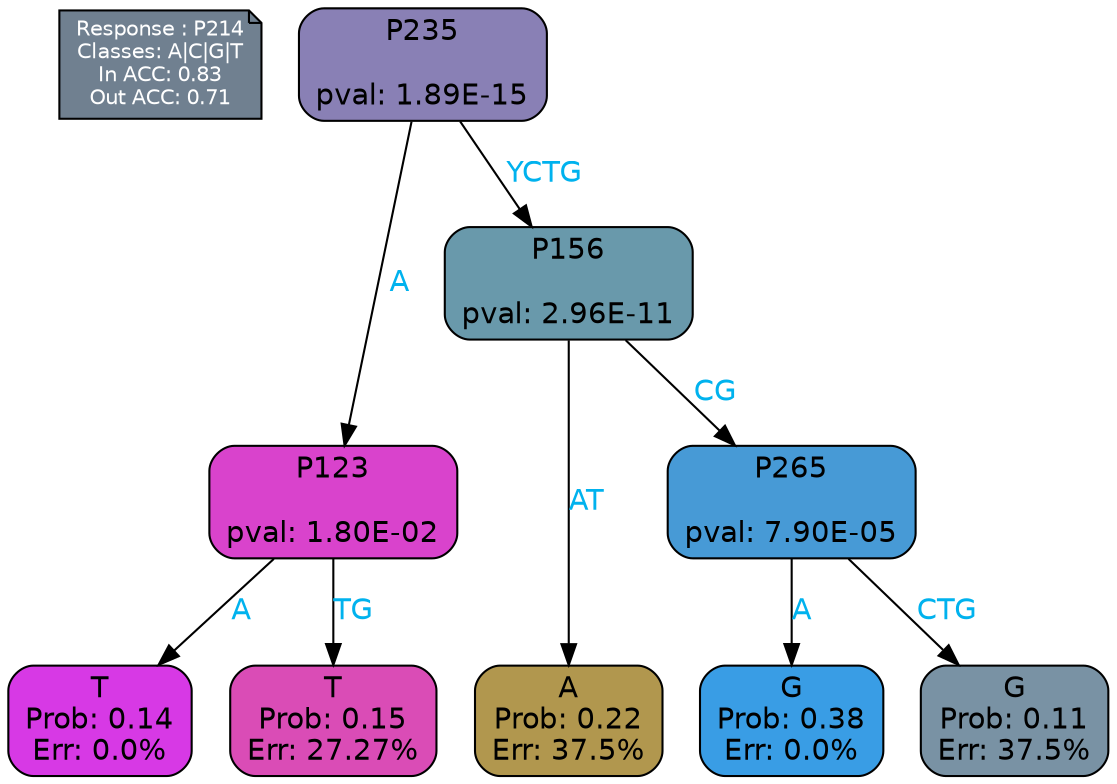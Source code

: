 digraph Tree {
node [shape=box, style="filled, rounded", color="black", fontname=helvetica] ;
graph [ranksep=equally, splines=polylines, bgcolor=transparent, dpi=600] ;
edge [fontname=helvetica] ;
LEGEND [label="Response : P214
Classes: A|C|G|T
In ACC: 0.83
Out ACC: 0.71
",shape=note,align=left,style=filled,fillcolor="slategray",fontcolor="white",fontsize=10];1 [label="P235

pval: 1.89E-15", fillcolor="#8980b5"] ;
2 [label="P123

pval: 1.80E-02", fillcolor="#d943cc"] ;
3 [label="T
Prob: 0.14
Err: 0.0%", fillcolor="#d739e5"] ;
4 [label="T
Prob: 0.15
Err: 27.27%", fillcolor="#da4cb6"] ;
5 [label="P156

pval: 2.96E-11", fillcolor="#6999ab"] ;
6 [label="A
Prob: 0.22
Err: 37.5%", fillcolor="#b1974e"] ;
7 [label="P265

pval: 7.90E-05", fillcolor="#479ad6"] ;
8 [label="G
Prob: 0.38
Err: 0.0%", fillcolor="#399de5"] ;
9 [label="G
Prob: 0.11
Err: 37.5%", fillcolor="#7992a4"] ;
1 -> 2 [label="A",fontcolor=deepskyblue2] ;
1 -> 5 [label="YCTG",fontcolor=deepskyblue2] ;
2 -> 3 [label="A",fontcolor=deepskyblue2] ;
2 -> 4 [label="TG",fontcolor=deepskyblue2] ;
5 -> 6 [label="AT",fontcolor=deepskyblue2] ;
5 -> 7 [label="CG",fontcolor=deepskyblue2] ;
7 -> 8 [label="A",fontcolor=deepskyblue2] ;
7 -> 9 [label="CTG",fontcolor=deepskyblue2] ;
{rank = same; 3;4;6;8;9;}{rank = same; LEGEND;1;}}
